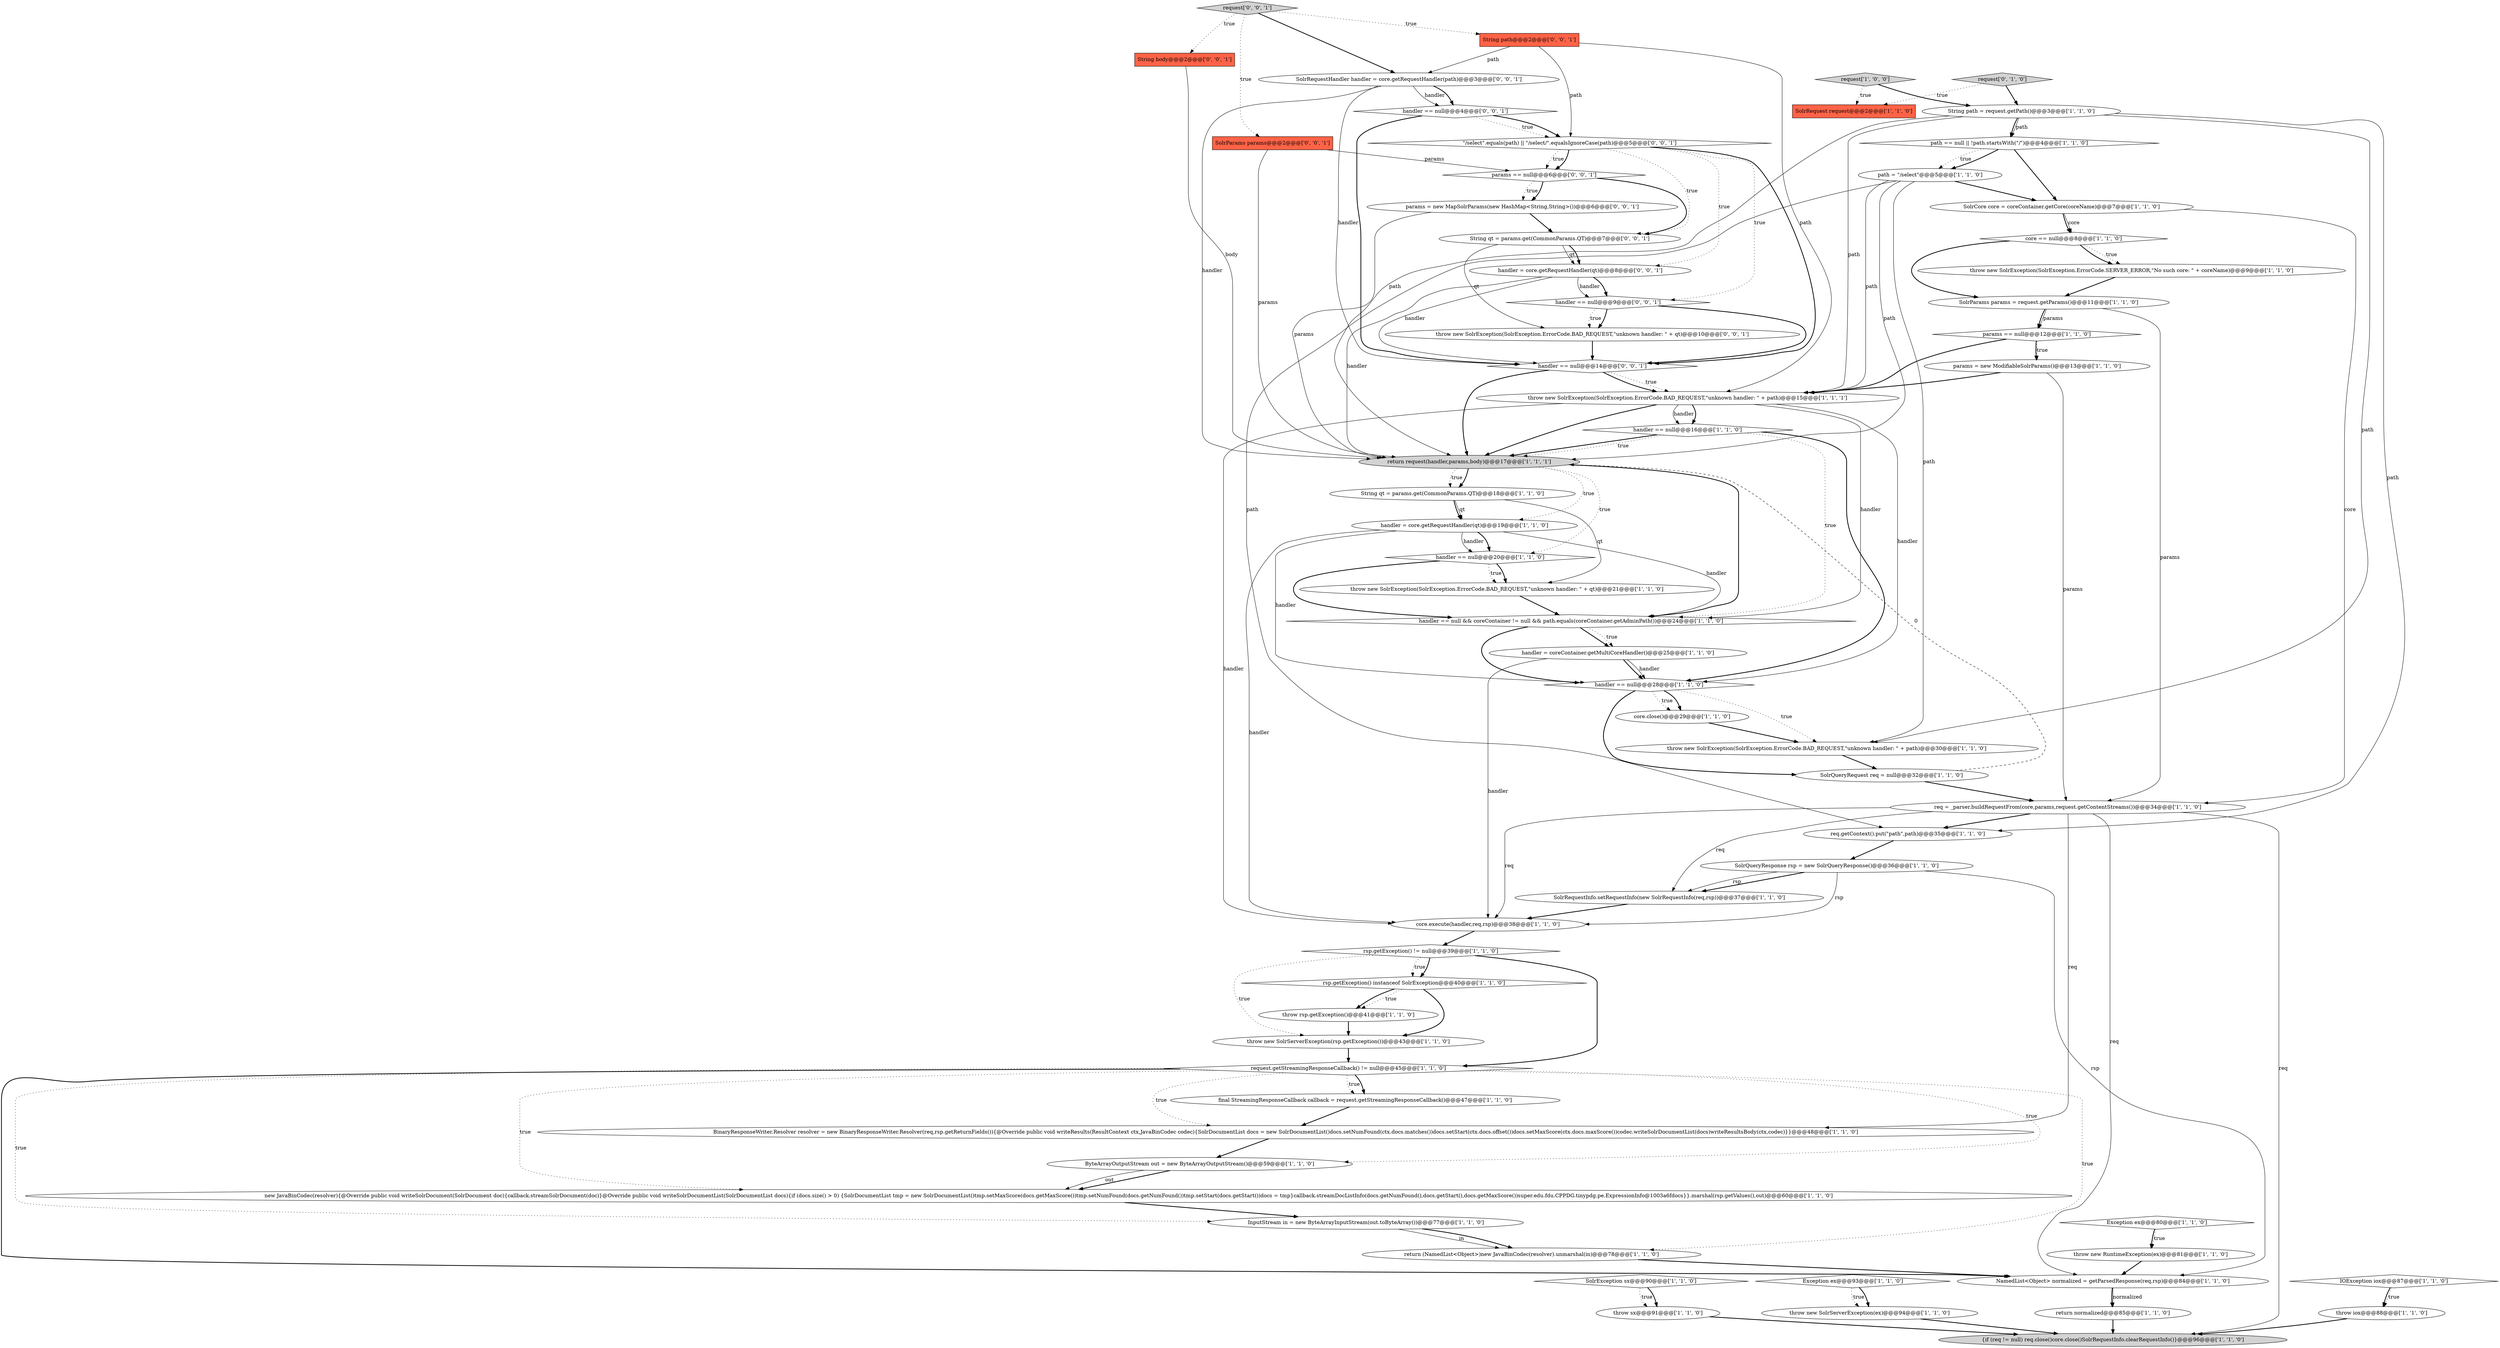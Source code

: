 digraph {
55 [style = filled, label = "handler == null@@@4@@@['0', '0', '1']", fillcolor = white, shape = diamond image = "AAA0AAABBB3BBB"];
27 [style = filled, label = "handler == null@@@20@@@['1', '1', '0']", fillcolor = white, shape = diamond image = "AAA0AAABBB1BBB"];
40 [style = filled, label = "params == null@@@12@@@['1', '1', '0']", fillcolor = white, shape = diamond image = "AAA0AAABBB1BBB"];
33 [style = filled, label = "SolrRequest request@@@2@@@['1', '1', '0']", fillcolor = tomato, shape = box image = "AAA0AAABBB1BBB"];
53 [style = filled, label = "params = new MapSolrParams(new HashMap<String,String>())@@@6@@@['0', '0', '1']", fillcolor = white, shape = ellipse image = "AAA0AAABBB3BBB"];
18 [style = filled, label = "return normalized@@@85@@@['1', '1', '0']", fillcolor = white, shape = ellipse image = "AAA0AAABBB1BBB"];
35 [style = filled, label = "NamedList<Object> normalized = getParsedResponse(req,rsp)@@@84@@@['1', '1', '0']", fillcolor = white, shape = ellipse image = "AAA0AAABBB1BBB"];
14 [style = filled, label = "BinaryResponseWriter.Resolver resolver = new BinaryResponseWriter.Resolver(req,rsp.getReturnFields()){@Override public void writeResults(ResultContext ctx,JavaBinCodec codec){SolrDocumentList docs = new SolrDocumentList()docs.setNumFound(ctx.docs.matches())docs.setStart(ctx.docs.offset())docs.setMaxScore(ctx.docs.maxScore())codec.writeSolrDocumentList(docs)writeResultsBody(ctx,codec)}}@@@48@@@['1', '1', '0']", fillcolor = white, shape = ellipse image = "AAA0AAABBB1BBB"];
64 [style = filled, label = "handler = core.getRequestHandler(qt)@@@8@@@['0', '0', '1']", fillcolor = white, shape = ellipse image = "AAA0AAABBB3BBB"];
37 [style = filled, label = "Exception ex@@@80@@@['1', '1', '0']", fillcolor = white, shape = diamond image = "AAA0AAABBB1BBB"];
12 [style = filled, label = "rsp.getException() != null@@@39@@@['1', '1', '0']", fillcolor = white, shape = diamond image = "AAA0AAABBB1BBB"];
32 [style = filled, label = "IOException iox@@@87@@@['1', '1', '0']", fillcolor = white, shape = diamond image = "AAA0AAABBB1BBB"];
24 [style = filled, label = "String qt = params.get(CommonParams.QT)@@@18@@@['1', '1', '0']", fillcolor = white, shape = ellipse image = "AAA0AAABBB1BBB"];
51 [style = filled, label = "request['0', '1', '0']", fillcolor = lightgray, shape = diamond image = "AAA0AAABBB2BBB"];
21 [style = filled, label = "String path = request.getPath()@@@3@@@['1', '1', '0']", fillcolor = white, shape = ellipse image = "AAA0AAABBB1BBB"];
23 [style = filled, label = "new JavaBinCodec(resolver){@Override public void writeSolrDocument(SolrDocument doc){callback.streamSolrDocument(doc)}@Override public void writeSolrDocumentList(SolrDocumentList docs){if (docs.size() > 0) {SolrDocumentList tmp = new SolrDocumentList()tmp.setMaxScore(docs.getMaxScore())tmp.setNumFound(docs.getNumFound())tmp.setStart(docs.getStart())docs = tmp}callback.streamDocListInfo(docs.getNumFound(),docs.getStart(),docs.getMaxScore())super.edu.fdu.CPPDG.tinypdg.pe.ExpressionInfo@1003a6fdocs}}.marshal(rsp.getValues(),out)@@@60@@@['1', '1', '0']", fillcolor = white, shape = ellipse image = "AAA0AAABBB1BBB"];
8 [style = filled, label = "rsp.getException() instanceof SolrException@@@40@@@['1', '1', '0']", fillcolor = white, shape = diamond image = "AAA0AAABBB1BBB"];
46 [style = filled, label = "throw new SolrException(SolrException.ErrorCode.BAD_REQUEST,\"unknown handler: \" + qt)@@@21@@@['1', '1', '0']", fillcolor = white, shape = ellipse image = "AAA0AAABBB1BBB"];
56 [style = filled, label = "throw new SolrException(SolrException.ErrorCode.BAD_REQUEST,\"unknown handler: \" + qt)@@@10@@@['0', '0', '1']", fillcolor = white, shape = ellipse image = "AAA0AAABBB3BBB"];
36 [style = filled, label = "SolrQueryRequest req = null@@@32@@@['1', '1', '0']", fillcolor = white, shape = ellipse image = "AAA0AAABBB1BBB"];
50 [style = filled, label = "throw new SolrException(SolrException.ErrorCode.BAD_REQUEST,\"unknown handler: \" + path)@@@15@@@['1', '1', '1']", fillcolor = white, shape = ellipse image = "AAA0AAABBB1BBB"];
38 [style = filled, label = "path = \"/select\"@@@5@@@['1', '1', '0']", fillcolor = white, shape = ellipse image = "AAA0AAABBB1BBB"];
3 [style = filled, label = "throw new SolrServerException(rsp.getException())@@@43@@@['1', '1', '0']", fillcolor = white, shape = ellipse image = "AAA0AAABBB1BBB"];
61 [style = filled, label = "SolrRequestHandler handler = core.getRequestHandler(path)@@@3@@@['0', '0', '1']", fillcolor = white, shape = ellipse image = "AAA0AAABBB3BBB"];
20 [style = filled, label = "throw sx@@@91@@@['1', '1', '0']", fillcolor = white, shape = ellipse image = "AAA0AAABBB1BBB"];
57 [style = filled, label = "params == null@@@6@@@['0', '0', '1']", fillcolor = white, shape = diamond image = "AAA0AAABBB3BBB"];
41 [style = filled, label = "SolrCore core = coreContainer.getCore(coreName)@@@7@@@['1', '1', '0']", fillcolor = white, shape = ellipse image = "AAA0AAABBB1BBB"];
65 [style = filled, label = "String path@@@2@@@['0', '0', '1']", fillcolor = tomato, shape = box image = "AAA0AAABBB3BBB"];
42 [style = filled, label = "core == null@@@8@@@['1', '1', '0']", fillcolor = white, shape = diamond image = "AAA0AAABBB1BBB"];
49 [style = filled, label = "core.execute(handler,req,rsp)@@@38@@@['1', '1', '0']", fillcolor = white, shape = ellipse image = "AAA0AAABBB1BBB"];
58 [style = filled, label = "String qt = params.get(CommonParams.QT)@@@7@@@['0', '0', '1']", fillcolor = white, shape = ellipse image = "AAA0AAABBB3BBB"];
17 [style = filled, label = "final StreamingResponseCallback callback = request.getStreamingResponseCallback()@@@47@@@['1', '1', '0']", fillcolor = white, shape = ellipse image = "AAA0AAABBB1BBB"];
63 [style = filled, label = "request['0', '0', '1']", fillcolor = lightgray, shape = diamond image = "AAA0AAABBB3BBB"];
5 [style = filled, label = "InputStream in = new ByteArrayInputStream(out.toByteArray())@@@77@@@['1', '1', '0']", fillcolor = white, shape = ellipse image = "AAA0AAABBB1BBB"];
47 [style = filled, label = "request['1', '0', '0']", fillcolor = lightgray, shape = diamond image = "AAA0AAABBB1BBB"];
0 [style = filled, label = "return (NamedList<Object>)new JavaBinCodec(resolver).unmarshal(in)@@@78@@@['1', '1', '0']", fillcolor = white, shape = ellipse image = "AAA0AAABBB1BBB"];
19 [style = filled, label = "throw rsp.getException()@@@41@@@['1', '1', '0']", fillcolor = white, shape = ellipse image = "AAA0AAABBB1BBB"];
43 [style = filled, label = "core.close()@@@29@@@['1', '1', '0']", fillcolor = white, shape = ellipse image = "AAA0AAABBB1BBB"];
22 [style = filled, label = "handler == null@@@16@@@['1', '1', '0']", fillcolor = white, shape = diamond image = "AAA0AAABBB1BBB"];
15 [style = filled, label = "throw new SolrServerException(ex)@@@94@@@['1', '1', '0']", fillcolor = white, shape = ellipse image = "AAA0AAABBB1BBB"];
39 [style = filled, label = "path == null || !path.startsWith(\"/\")@@@4@@@['1', '1', '0']", fillcolor = white, shape = diamond image = "AAA0AAABBB1BBB"];
62 [style = filled, label = "handler == null@@@14@@@['0', '0', '1']", fillcolor = white, shape = diamond image = "AAA0AAABBB3BBB"];
10 [style = filled, label = "return request(handler,params,body)@@@17@@@['1', '1', '1']", fillcolor = lightgray, shape = ellipse image = "AAA0AAABBB1BBB"];
48 [style = filled, label = "handler == null && coreContainer != null && path.equals(coreContainer.getAdminPath())@@@24@@@['1', '1', '0']", fillcolor = white, shape = diamond image = "AAA0AAABBB1BBB"];
30 [style = filled, label = "handler = coreContainer.getMultiCoreHandler()@@@25@@@['1', '1', '0']", fillcolor = white, shape = ellipse image = "AAA0AAABBB1BBB"];
25 [style = filled, label = "SolrRequestInfo.setRequestInfo(new SolrRequestInfo(req,rsp))@@@37@@@['1', '1', '0']", fillcolor = white, shape = ellipse image = "AAA0AAABBB1BBB"];
60 [style = filled, label = "\"/select\".equals(path) || \"/select/\".equalsIgnoreCase(path)@@@5@@@['0', '0', '1']", fillcolor = white, shape = diamond image = "AAA0AAABBB3BBB"];
9 [style = filled, label = "throw new RuntimeException(ex)@@@81@@@['1', '1', '0']", fillcolor = white, shape = ellipse image = "AAA0AAABBB1BBB"];
52 [style = filled, label = "SolrParams params@@@2@@@['0', '0', '1']", fillcolor = tomato, shape = box image = "AAA0AAABBB3BBB"];
6 [style = filled, label = "throw new SolrException(SolrException.ErrorCode.SERVER_ERROR,\"No such core: \" + coreName)@@@9@@@['1', '1', '0']", fillcolor = white, shape = ellipse image = "AAA0AAABBB1BBB"];
13 [style = filled, label = "req = _parser.buildRequestFrom(core,params,request.getContentStreams())@@@34@@@['1', '1', '0']", fillcolor = white, shape = ellipse image = "AAA0AAABBB1BBB"];
26 [style = filled, label = "params = new ModifiableSolrParams()@@@13@@@['1', '1', '0']", fillcolor = white, shape = ellipse image = "AAA0AAABBB1BBB"];
45 [style = filled, label = "{if (req != null) req.close()core.close()SolrRequestInfo.clearRequestInfo()}@@@96@@@['1', '1', '0']", fillcolor = lightgray, shape = ellipse image = "AAA0AAABBB1BBB"];
2 [style = filled, label = "req.getContext().put(\"path\",path)@@@35@@@['1', '1', '0']", fillcolor = white, shape = ellipse image = "AAA0AAABBB1BBB"];
31 [style = filled, label = "SolrQueryResponse rsp = new SolrQueryResponse()@@@36@@@['1', '1', '0']", fillcolor = white, shape = ellipse image = "AAA0AAABBB1BBB"];
59 [style = filled, label = "String body@@@2@@@['0', '0', '1']", fillcolor = tomato, shape = box image = "AAA0AAABBB3BBB"];
7 [style = filled, label = "handler == null@@@28@@@['1', '1', '0']", fillcolor = white, shape = diamond image = "AAA0AAABBB1BBB"];
1 [style = filled, label = "Exception ex@@@93@@@['1', '1', '0']", fillcolor = white, shape = diamond image = "AAA0AAABBB1BBB"];
29 [style = filled, label = "SolrParams params = request.getParams()@@@11@@@['1', '1', '0']", fillcolor = white, shape = ellipse image = "AAA0AAABBB1BBB"];
28 [style = filled, label = "request.getStreamingResponseCallback() != null@@@45@@@['1', '1', '0']", fillcolor = white, shape = diamond image = "AAA0AAABBB1BBB"];
34 [style = filled, label = "ByteArrayOutputStream out = new ByteArrayOutputStream()@@@59@@@['1', '1', '0']", fillcolor = white, shape = ellipse image = "AAA0AAABBB1BBB"];
44 [style = filled, label = "throw new SolrException(SolrException.ErrorCode.BAD_REQUEST,\"unknown handler: \" + path)@@@30@@@['1', '1', '0']", fillcolor = white, shape = ellipse image = "AAA0AAABBB1BBB"];
11 [style = filled, label = "handler = core.getRequestHandler(qt)@@@19@@@['1', '1', '0']", fillcolor = white, shape = ellipse image = "AAA0AAABBB1BBB"];
54 [style = filled, label = "handler == null@@@9@@@['0', '0', '1']", fillcolor = white, shape = diamond image = "AAA0AAABBB3BBB"];
4 [style = filled, label = "SolrException sx@@@90@@@['1', '1', '0']", fillcolor = white, shape = diamond image = "AAA0AAABBB1BBB"];
16 [style = filled, label = "throw iox@@@88@@@['1', '1', '0']", fillcolor = white, shape = ellipse image = "AAA0AAABBB1BBB"];
13->25 [style = solid, label="req"];
19->3 [style = bold, label=""];
62->50 [style = dotted, label="true"];
21->2 [style = solid, label="path"];
12->28 [style = bold, label=""];
28->17 [style = dotted, label="true"];
21->39 [style = solid, label="path"];
10->24 [style = bold, label=""];
38->44 [style = solid, label="path"];
24->11 [style = solid, label="qt"];
48->30 [style = bold, label=""];
65->60 [style = solid, label="path"];
39->38 [style = dotted, label="true"];
22->48 [style = dotted, label="true"];
50->49 [style = solid, label="handler"];
41->42 [style = solid, label="core"];
13->35 [style = solid, label="req"];
65->61 [style = solid, label="path"];
34->23 [style = bold, label=""];
60->57 [style = dotted, label="true"];
38->41 [style = bold, label=""];
62->50 [style = bold, label=""];
21->50 [style = solid, label="path"];
21->39 [style = bold, label=""];
17->14 [style = bold, label=""];
47->21 [style = bold, label=""];
54->56 [style = bold, label=""];
38->2 [style = solid, label="path"];
64->62 [style = solid, label="handler"];
48->30 [style = dotted, label="true"];
28->34 [style = dotted, label="true"];
7->44 [style = dotted, label="true"];
8->19 [style = dotted, label="true"];
10->27 [style = dotted, label="true"];
39->41 [style = bold, label=""];
51->21 [style = bold, label=""];
11->27 [style = bold, label=""];
7->36 [style = bold, label=""];
51->33 [style = dotted, label="true"];
25->49 [style = bold, label=""];
30->7 [style = bold, label=""];
10->24 [style = dotted, label="true"];
38->10 [style = solid, label="path"];
35->18 [style = bold, label=""];
2->31 [style = bold, label=""];
10->11 [style = dotted, label="true"];
16->45 [style = bold, label=""];
43->44 [style = bold, label=""];
50->22 [style = bold, label=""];
57->53 [style = dotted, label="true"];
36->10 [style = dashed, label="0"];
29->40 [style = solid, label="params"];
27->46 [style = dotted, label="true"];
21->44 [style = solid, label="path"];
40->50 [style = bold, label=""];
26->13 [style = solid, label="params"];
63->61 [style = bold, label=""];
37->9 [style = dotted, label="true"];
1->15 [style = dotted, label="true"];
64->54 [style = bold, label=""];
61->10 [style = solid, label="handler"];
28->0 [style = dotted, label="true"];
24->11 [style = bold, label=""];
30->7 [style = solid, label="handler"];
61->55 [style = solid, label="handler"];
62->10 [style = bold, label=""];
11->49 [style = solid, label="handler"];
8->3 [style = bold, label=""];
12->8 [style = dotted, label="true"];
10->48 [style = bold, label=""];
6->29 [style = bold, label=""];
60->57 [style = bold, label=""];
13->49 [style = solid, label="req"];
23->5 [style = bold, label=""];
50->22 [style = solid, label="handler"];
1->15 [style = bold, label=""];
14->34 [style = bold, label=""];
11->48 [style = solid, label="handler"];
30->49 [style = solid, label="handler"];
42->6 [style = dotted, label="true"];
22->10 [style = bold, label=""];
31->25 [style = bold, label=""];
42->29 [style = bold, label=""];
8->19 [style = bold, label=""];
28->17 [style = bold, label=""];
26->50 [style = bold, label=""];
48->7 [style = bold, label=""];
65->50 [style = solid, label="path"];
55->60 [style = dotted, label="true"];
54->56 [style = dotted, label="true"];
53->10 [style = solid, label="params"];
7->43 [style = bold, label=""];
46->48 [style = bold, label=""];
35->18 [style = solid, label="normalized"];
9->35 [style = bold, label=""];
5->0 [style = solid, label="in"];
11->27 [style = solid, label="handler"];
13->14 [style = solid, label="req"];
31->25 [style = solid, label="rsp"];
15->45 [style = bold, label=""];
40->26 [style = bold, label=""];
41->13 [style = solid, label="core"];
42->6 [style = bold, label=""];
29->13 [style = solid, label="params"];
50->10 [style = bold, label=""];
11->7 [style = solid, label="handler"];
63->52 [style = dotted, label="true"];
60->54 [style = dotted, label="true"];
58->64 [style = solid, label="qt"];
64->10 [style = solid, label="handler"];
61->55 [style = bold, label=""];
54->62 [style = bold, label=""];
32->16 [style = bold, label=""];
28->23 [style = dotted, label="true"];
34->23 [style = solid, label="out"];
28->14 [style = dotted, label="true"];
58->56 [style = solid, label="qt"];
37->9 [style = bold, label=""];
52->10 [style = solid, label="params"];
12->8 [style = bold, label=""];
31->35 [style = solid, label="rsp"];
60->64 [style = dotted, label="true"];
57->58 [style = bold, label=""];
4->20 [style = dotted, label="true"];
29->40 [style = bold, label=""];
50->48 [style = solid, label="handler"];
50->7 [style = solid, label="handler"];
47->33 [style = dotted, label="true"];
58->64 [style = bold, label=""];
28->35 [style = bold, label=""];
63->65 [style = dotted, label="true"];
27->48 [style = bold, label=""];
0->35 [style = bold, label=""];
18->45 [style = bold, label=""];
56->62 [style = bold, label=""];
7->43 [style = dotted, label="true"];
27->46 [style = bold, label=""];
39->38 [style = bold, label=""];
38->50 [style = solid, label="path"];
59->10 [style = solid, label="body"];
32->16 [style = dotted, label="true"];
4->20 [style = bold, label=""];
57->53 [style = bold, label=""];
63->59 [style = dotted, label="true"];
21->10 [style = solid, label="path"];
20->45 [style = bold, label=""];
28->5 [style = dotted, label="true"];
31->49 [style = solid, label="rsp"];
60->62 [style = bold, label=""];
5->0 [style = bold, label=""];
60->58 [style = dotted, label="true"];
36->13 [style = bold, label=""];
22->7 [style = bold, label=""];
24->46 [style = solid, label="qt"];
52->57 [style = solid, label="params"];
55->62 [style = bold, label=""];
41->42 [style = bold, label=""];
61->62 [style = solid, label="handler"];
55->60 [style = bold, label=""];
13->45 [style = solid, label="req"];
44->36 [style = bold, label=""];
13->2 [style = bold, label=""];
3->28 [style = bold, label=""];
49->12 [style = bold, label=""];
64->54 [style = solid, label="handler"];
40->26 [style = dotted, label="true"];
12->3 [style = dotted, label="true"];
53->58 [style = bold, label=""];
22->10 [style = dotted, label="true"];
}

